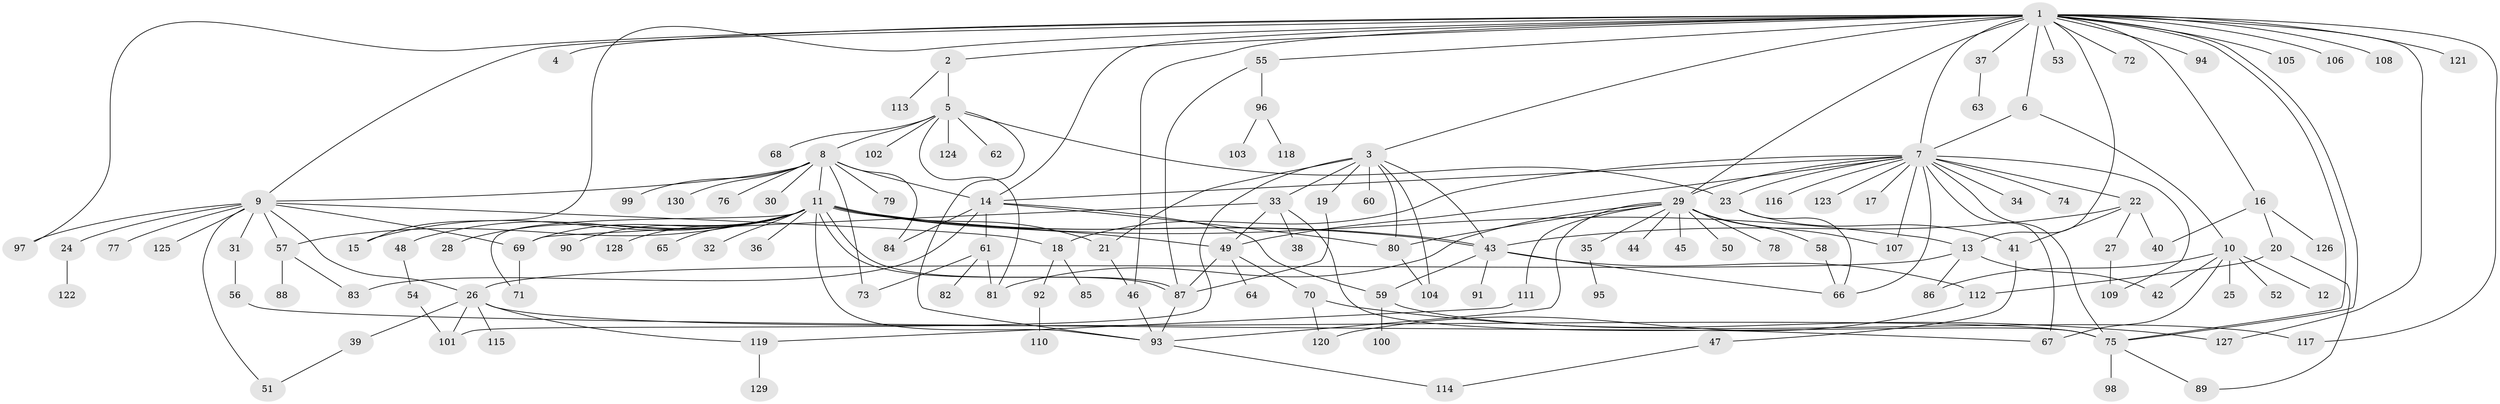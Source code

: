 // Generated by graph-tools (version 1.1) at 2025/46/03/09/25 04:46:46]
// undirected, 130 vertices, 193 edges
graph export_dot {
graph [start="1"]
  node [color=gray90,style=filled];
  1;
  2;
  3;
  4;
  5;
  6;
  7;
  8;
  9;
  10;
  11;
  12;
  13;
  14;
  15;
  16;
  17;
  18;
  19;
  20;
  21;
  22;
  23;
  24;
  25;
  26;
  27;
  28;
  29;
  30;
  31;
  32;
  33;
  34;
  35;
  36;
  37;
  38;
  39;
  40;
  41;
  42;
  43;
  44;
  45;
  46;
  47;
  48;
  49;
  50;
  51;
  52;
  53;
  54;
  55;
  56;
  57;
  58;
  59;
  60;
  61;
  62;
  63;
  64;
  65;
  66;
  67;
  68;
  69;
  70;
  71;
  72;
  73;
  74;
  75;
  76;
  77;
  78;
  79;
  80;
  81;
  82;
  83;
  84;
  85;
  86;
  87;
  88;
  89;
  90;
  91;
  92;
  93;
  94;
  95;
  96;
  97;
  98;
  99;
  100;
  101;
  102;
  103;
  104;
  105;
  106;
  107;
  108;
  109;
  110;
  111;
  112;
  113;
  114;
  115;
  116;
  117;
  118;
  119;
  120;
  121;
  122;
  123;
  124;
  125;
  126;
  127;
  128;
  129;
  130;
  1 -- 2;
  1 -- 3;
  1 -- 4;
  1 -- 6;
  1 -- 7;
  1 -- 9;
  1 -- 13;
  1 -- 14;
  1 -- 15;
  1 -- 16;
  1 -- 29;
  1 -- 37;
  1 -- 46;
  1 -- 53;
  1 -- 55;
  1 -- 72;
  1 -- 75;
  1 -- 75;
  1 -- 94;
  1 -- 97;
  1 -- 105;
  1 -- 106;
  1 -- 108;
  1 -- 117;
  1 -- 121;
  1 -- 127;
  2 -- 5;
  2 -- 113;
  3 -- 19;
  3 -- 21;
  3 -- 33;
  3 -- 43;
  3 -- 60;
  3 -- 80;
  3 -- 101;
  3 -- 104;
  5 -- 8;
  5 -- 23;
  5 -- 62;
  5 -- 68;
  5 -- 81;
  5 -- 93;
  5 -- 102;
  5 -- 124;
  6 -- 7;
  6 -- 10;
  7 -- 14;
  7 -- 17;
  7 -- 18;
  7 -- 22;
  7 -- 23;
  7 -- 29;
  7 -- 34;
  7 -- 49;
  7 -- 66;
  7 -- 67;
  7 -- 74;
  7 -- 75;
  7 -- 107;
  7 -- 109;
  7 -- 116;
  7 -- 123;
  8 -- 9;
  8 -- 11;
  8 -- 14;
  8 -- 30;
  8 -- 73;
  8 -- 76;
  8 -- 79;
  8 -- 84;
  8 -- 99;
  8 -- 130;
  9 -- 18;
  9 -- 24;
  9 -- 26;
  9 -- 31;
  9 -- 51;
  9 -- 57;
  9 -- 69;
  9 -- 77;
  9 -- 97;
  9 -- 125;
  10 -- 12;
  10 -- 25;
  10 -- 42;
  10 -- 52;
  10 -- 67;
  10 -- 86;
  11 -- 13;
  11 -- 15;
  11 -- 21;
  11 -- 28;
  11 -- 32;
  11 -- 36;
  11 -- 43;
  11 -- 43;
  11 -- 48;
  11 -- 49;
  11 -- 57;
  11 -- 65;
  11 -- 69;
  11 -- 71;
  11 -- 87;
  11 -- 87;
  11 -- 90;
  11 -- 93;
  11 -- 128;
  13 -- 26;
  13 -- 42;
  13 -- 86;
  14 -- 59;
  14 -- 61;
  14 -- 80;
  14 -- 83;
  14 -- 84;
  16 -- 20;
  16 -- 40;
  16 -- 126;
  18 -- 85;
  18 -- 92;
  19 -- 87;
  20 -- 89;
  20 -- 112;
  21 -- 46;
  22 -- 27;
  22 -- 40;
  22 -- 41;
  22 -- 43;
  23 -- 41;
  23 -- 66;
  24 -- 122;
  26 -- 39;
  26 -- 75;
  26 -- 101;
  26 -- 115;
  26 -- 119;
  27 -- 109;
  29 -- 35;
  29 -- 44;
  29 -- 45;
  29 -- 50;
  29 -- 58;
  29 -- 78;
  29 -- 80;
  29 -- 81;
  29 -- 93;
  29 -- 107;
  29 -- 111;
  31 -- 56;
  33 -- 38;
  33 -- 49;
  33 -- 69;
  33 -- 75;
  35 -- 95;
  37 -- 63;
  39 -- 51;
  41 -- 47;
  43 -- 59;
  43 -- 66;
  43 -- 91;
  43 -- 112;
  46 -- 93;
  47 -- 114;
  48 -- 54;
  49 -- 64;
  49 -- 70;
  49 -- 87;
  54 -- 101;
  55 -- 87;
  55 -- 96;
  56 -- 67;
  57 -- 83;
  57 -- 88;
  58 -- 66;
  59 -- 100;
  59 -- 117;
  61 -- 73;
  61 -- 81;
  61 -- 82;
  69 -- 71;
  70 -- 120;
  70 -- 127;
  75 -- 89;
  75 -- 98;
  80 -- 104;
  87 -- 93;
  92 -- 110;
  93 -- 114;
  96 -- 103;
  96 -- 118;
  111 -- 119;
  112 -- 120;
  119 -- 129;
}
